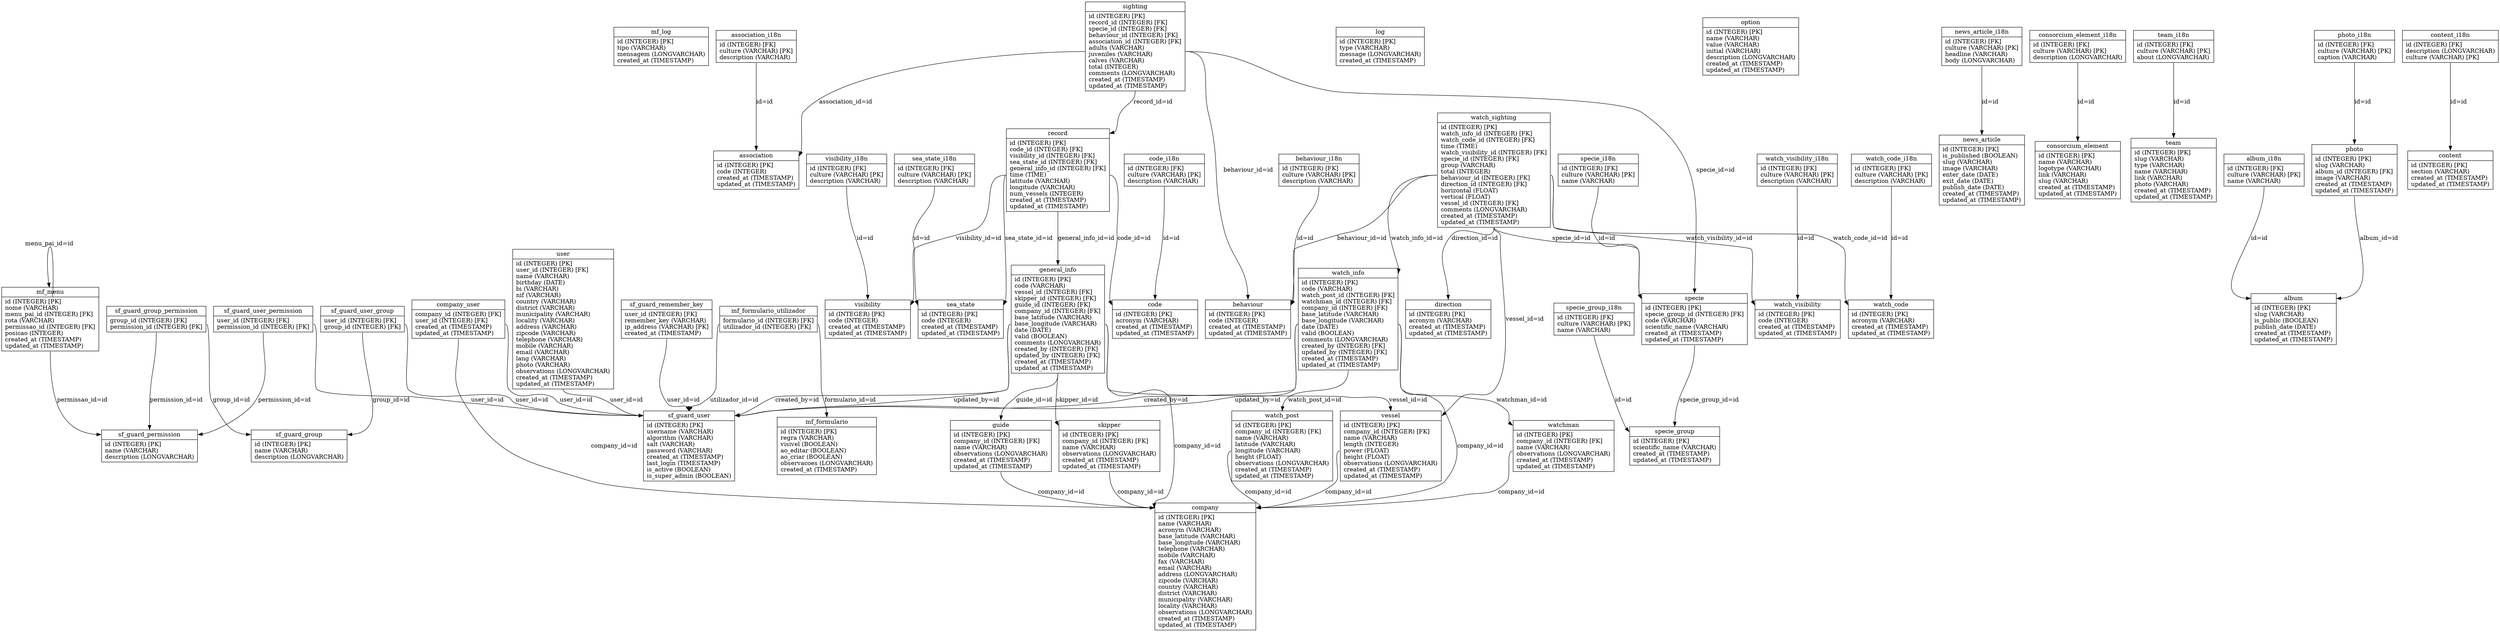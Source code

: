 digraph G {
nodemf_log [label="{<table>mf_log|<cols>id (INTEGER) [PK]\ltipo (VARCHAR)\lmensagem (LONGVARCHAR)\lcreated_at (TIMESTAMP)\l}", shape=record];
nodemf_menu [label="{<table>mf_menu|<cols>id (INTEGER) [PK]\lnome (VARCHAR)\lmenu_pai_id (INTEGER) [FK]\lrota (VARCHAR)\lpermissao_id (INTEGER) [FK]\lposicao (INTEGER)\lcreated_at (TIMESTAMP)\lupdated_at (TIMESTAMP)\l}", shape=record];
nodelog [label="{<table>log|<cols>id (INTEGER) [PK]\ltype (VARCHAR)\lmessage (LONGVARCHAR)\lcreated_at (TIMESTAMP)\l}", shape=record];
nodeoption [label="{<table>option|<cols>id (INTEGER) [PK]\lname (VARCHAR)\lvalue (VARCHAR)\linitial (VARCHAR)\ldescription (LONGVARCHAR)\lcreated_at (TIMESTAMP)\lupdated_at (TIMESTAMP)\l}", shape=record];
nodecompany [label="{<table>company|<cols>id (INTEGER) [PK]\lname (VARCHAR)\lacronym (VARCHAR)\lbase_latitude (VARCHAR)\lbase_longitude (VARCHAR)\ltelephone (VARCHAR)\lmobile (VARCHAR)\lfax (VARCHAR)\lemail (VARCHAR)\laddress (LONGVARCHAR)\lzipcode (VARCHAR)\lcountry (VARCHAR)\ldistrict (VARCHAR)\lmunicipality (VARCHAR)\llocality (VARCHAR)\lobservations (LONGVARCHAR)\lcreated_at (TIMESTAMP)\lupdated_at (TIMESTAMP)\l}", shape=record];
nodecompany_user [label="{<table>company_user|<cols>company_id (INTEGER) [FK]\luser_id (INTEGER) [FK]\lcreated_at (TIMESTAMP)\lupdated_at (TIMESTAMP)\l}", shape=record];
nodevessel [label="{<table>vessel|<cols>id (INTEGER) [PK]\lcompany_id (INTEGER) [FK]\lname (VARCHAR)\llength (INTEGER)\lpower (FLOAT)\lheight (FLOAT)\lobservations (LONGVARCHAR)\lcreated_at (TIMESTAMP)\lupdated_at (TIMESTAMP)\l}", shape=record];
nodeguide [label="{<table>guide|<cols>id (INTEGER) [PK]\lcompany_id (INTEGER) [FK]\lname (VARCHAR)\lobservations (LONGVARCHAR)\lcreated_at (TIMESTAMP)\lupdated_at (TIMESTAMP)\l}", shape=record];
nodeskipper [label="{<table>skipper|<cols>id (INTEGER) [PK]\lcompany_id (INTEGER) [FK]\lname (VARCHAR)\lobservations (LONGVARCHAR)\lcreated_at (TIMESTAMP)\lupdated_at (TIMESTAMP)\l}", shape=record];
nodegeneral_info [label="{<table>general_info|<cols>id (INTEGER) [PK]\lcode (VARCHAR)\lvessel_id (INTEGER) [FK]\lskipper_id (INTEGER) [FK]\lguide_id (INTEGER) [FK]\lcompany_id (INTEGER) [FK]\lbase_latitude (VARCHAR)\lbase_longitude (VARCHAR)\ldate (DATE)\lvalid (BOOLEAN)\lcomments (LONGVARCHAR)\lcreated_by (INTEGER) [FK]\lupdated_by (INTEGER) [FK]\lcreated_at (TIMESTAMP)\lupdated_at (TIMESTAMP)\l}", shape=record];
nodevisibility [label="{<table>visibility|<cols>id (INTEGER) [PK]\lcode (INTEGER)\lcreated_at (TIMESTAMP)\lupdated_at (TIMESTAMP)\l}", shape=record];
nodevisibility_i18n [label="{<table>visibility_i18n|<cols>id (INTEGER) [FK]\lculture (VARCHAR) [PK]\ldescription (VARCHAR)\l}", shape=record];
nodesea_state [label="{<table>sea_state|<cols>id (INTEGER) [PK]\lcode (INTEGER)\lcreated_at (TIMESTAMP)\lupdated_at (TIMESTAMP)\l}", shape=record];
nodesea_state_i18n [label="{<table>sea_state_i18n|<cols>id (INTEGER) [FK]\lculture (VARCHAR) [PK]\ldescription (VARCHAR)\l}", shape=record];
nodecode [label="{<table>code|<cols>id (INTEGER) [PK]\lacronym (VARCHAR)\lcreated_at (TIMESTAMP)\lupdated_at (TIMESTAMP)\l}", shape=record];
nodecode_i18n [label="{<table>code_i18n|<cols>id (INTEGER) [FK]\lculture (VARCHAR) [PK]\ldescription (VARCHAR)\l}", shape=record];
noderecord [label="{<table>record|<cols>id (INTEGER) [PK]\lcode_id (INTEGER) [FK]\lvisibility_id (INTEGER) [FK]\lsea_state_id (INTEGER) [FK]\lgeneral_info_id (INTEGER) [FK]\ltime (TIME)\llatitude (VARCHAR)\llongitude (VARCHAR)\lnum_vessels (INTEGER)\lcreated_at (TIMESTAMP)\lupdated_at (TIMESTAMP)\l}", shape=record];
nodeassociation [label="{<table>association|<cols>id (INTEGER) [PK]\lcode (INTEGER)\lcreated_at (TIMESTAMP)\lupdated_at (TIMESTAMP)\l}", shape=record];
nodeassociation_i18n [label="{<table>association_i18n|<cols>id (INTEGER) [FK]\lculture (VARCHAR) [PK]\ldescription (VARCHAR)\l}", shape=record];
nodebehaviour [label="{<table>behaviour|<cols>id (INTEGER) [PK]\lcode (INTEGER)\lcreated_at (TIMESTAMP)\lupdated_at (TIMESTAMP)\l}", shape=record];
nodebehaviour_i18n [label="{<table>behaviour_i18n|<cols>id (INTEGER) [FK]\lculture (VARCHAR) [PK]\ldescription (VARCHAR)\l}", shape=record];
nodespecie_group [label="{<table>specie_group|<cols>id (INTEGER) [PK]\lscientific_name (VARCHAR)\lcreated_at (TIMESTAMP)\lupdated_at (TIMESTAMP)\l}", shape=record];
nodespecie_group_i18n [label="{<table>specie_group_i18n|<cols>id (INTEGER) [FK]\lculture (VARCHAR) [PK]\lname (VARCHAR)\l}", shape=record];
nodespecie [label="{<table>specie|<cols>id (INTEGER) [PK]\lspecie_group_id (INTEGER) [FK]\lcode (VARCHAR)\lscientific_name (VARCHAR)\lcreated_at (TIMESTAMP)\lupdated_at (TIMESTAMP)\l}", shape=record];
nodespecie_i18n [label="{<table>specie_i18n|<cols>id (INTEGER) [FK]\lculture (VARCHAR) [PK]\lname (VARCHAR)\l}", shape=record];
nodesighting [label="{<table>sighting|<cols>id (INTEGER) [PK]\lrecord_id (INTEGER) [FK]\lspecie_id (INTEGER) [FK]\lbehaviour_id (INTEGER) [FK]\lassociation_id (INTEGER) [FK]\ladults (VARCHAR)\ljuveniles (VARCHAR)\lcalves (VARCHAR)\ltotal (INTEGER)\lcomments (LONGVARCHAR)\lcreated_at (TIMESTAMP)\lupdated_at (TIMESTAMP)\l}", shape=record];
nodeuser [label="{<table>user|<cols>id (INTEGER) [PK]\luser_id (INTEGER) [FK]\lname (VARCHAR)\lbirthday (DATE)\lbi (VARCHAR)\lnif (VARCHAR)\lcountry (VARCHAR)\ldistrict (VARCHAR)\lmunicipality (VARCHAR)\llocality (VARCHAR)\laddress (VARCHAR)\lzipcode (VARCHAR)\ltelephone (VARCHAR)\lmobile (VARCHAR)\lemail (VARCHAR)\llang (VARCHAR)\lphoto (VARCHAR)\lobservations (LONGVARCHAR)\lcreated_at (TIMESTAMP)\lupdated_at (TIMESTAMP)\l}", shape=record];
nodewatch_info [label="{<table>watch_info|<cols>id (INTEGER) [PK]\lcode (VARCHAR)\lwatch_post_id (INTEGER) [FK]\lwatchman_id (INTEGER) [FK]\lcompany_id (INTEGER) [FK]\lbase_latitude (VARCHAR)\lbase_longitude (VARCHAR)\ldate (DATE)\lvalid (BOOLEAN)\lcomments (LONGVARCHAR)\lcreated_by (INTEGER) [FK]\lupdated_by (INTEGER) [FK]\lcreated_at (TIMESTAMP)\lupdated_at (TIMESTAMP)\l}", shape=record];
nodewatch_sighting [label="{<table>watch_sighting|<cols>id (INTEGER) [PK]\lwatch_info_id (INTEGER) [FK]\lwatch_code_id (INTEGER) [FK]\ltime (TIME)\lwatch_visibility_id (INTEGER) [FK]\lspecie_id (INTEGER) [FK]\lgroup (VARCHAR)\ltotal (INTEGER)\lbehaviour_id (INTEGER) [FK]\ldirection_id (INTEGER) [FK]\lhorizontal (FLOAT)\lvertical (FLOAT)\lvessel_id (INTEGER) [FK]\lcomments (LONGVARCHAR)\lcreated_at (TIMESTAMP)\lupdated_at (TIMESTAMP)\l}", shape=record];
nodewatchman [label="{<table>watchman|<cols>id (INTEGER) [PK]\lcompany_id (INTEGER) [FK]\lname (VARCHAR)\lobservations (LONGVARCHAR)\lcreated_at (TIMESTAMP)\lupdated_at (TIMESTAMP)\l}", shape=record];
nodewatch_code [label="{<table>watch_code|<cols>id (INTEGER) [PK]\lacronym (VARCHAR)\lcreated_at (TIMESTAMP)\lupdated_at (TIMESTAMP)\l}", shape=record];
nodewatch_code_i18n [label="{<table>watch_code_i18n|<cols>id (INTEGER) [FK]\lculture (VARCHAR) [PK]\ldescription (VARCHAR)\l}", shape=record];
nodewatch_visibility [label="{<table>watch_visibility|<cols>id (INTEGER) [PK]\lcode (INTEGER)\lcreated_at (TIMESTAMP)\lupdated_at (TIMESTAMP)\l}", shape=record];
nodewatch_visibility_i18n [label="{<table>watch_visibility_i18n|<cols>id (INTEGER) [FK]\lculture (VARCHAR) [PK]\ldescription (VARCHAR)\l}", shape=record];
nodedirection [label="{<table>direction|<cols>id (INTEGER) [PK]\lacronym (VARCHAR)\lcreated_at (TIMESTAMP)\lupdated_at (TIMESTAMP)\l}", shape=record];
nodewatch_post [label="{<table>watch_post|<cols>id (INTEGER) [PK]\lcompany_id (INTEGER) [FK]\lname (VARCHAR)\llatitude (VARCHAR)\llongitude (VARCHAR)\lheight (FLOAT)\lobservations (LONGVARCHAR)\lcreated_at (TIMESTAMP)\lupdated_at (TIMESTAMP)\l}", shape=record];
nodesf_guard_group [label="{<table>sf_guard_group|<cols>id (INTEGER) [PK]\lname (VARCHAR)\ldescription (LONGVARCHAR)\l}", shape=record];
nodesf_guard_permission [label="{<table>sf_guard_permission|<cols>id (INTEGER) [PK]\lname (VARCHAR)\ldescription (LONGVARCHAR)\l}", shape=record];
nodesf_guard_group_permission [label="{<table>sf_guard_group_permission|<cols>group_id (INTEGER) [FK]\lpermission_id (INTEGER) [FK]\l}", shape=record];
nodesf_guard_user [label="{<table>sf_guard_user|<cols>id (INTEGER) [PK]\lusername (VARCHAR)\lalgorithm (VARCHAR)\lsalt (VARCHAR)\lpassword (VARCHAR)\lcreated_at (TIMESTAMP)\llast_login (TIMESTAMP)\lis_active (BOOLEAN)\lis_super_admin (BOOLEAN)\l}", shape=record];
nodesf_guard_user_permission [label="{<table>sf_guard_user_permission|<cols>user_id (INTEGER) [FK]\lpermission_id (INTEGER) [FK]\l}", shape=record];
nodesf_guard_user_group [label="{<table>sf_guard_user_group|<cols>user_id (INTEGER) [FK]\lgroup_id (INTEGER) [FK]\l}", shape=record];
nodesf_guard_remember_key [label="{<table>sf_guard_remember_key|<cols>user_id (INTEGER) [FK]\lremember_key (VARCHAR)\lip_address (VARCHAR) [PK]\lcreated_at (TIMESTAMP)\l}", shape=record];
nodemf_formulario [label="{<table>mf_formulario|<cols>id (INTEGER) [PK]\lregra (VARCHAR)\lvisivel (BOOLEAN)\lao_editar (BOOLEAN)\lao_criar (BOOLEAN)\lobservacoes (LONGVARCHAR)\lcreated_at (TIMESTAMP)\l}", shape=record];
nodemf_formulario_utilizador [label="{<table>mf_formulario_utilizador|<cols>formulario_id (INTEGER) [FK]\lutilizador_id (INTEGER) [FK]\l}", shape=record];
nodenews_article [label="{<table>news_article|<cols>id (INTEGER) [PK]\lis_published (BOOLEAN)\lslug (VARCHAR)\limage (VARCHAR)\lenter_date (DATE)\lexit_date (DATE)\lpublish_date (DATE)\lcreated_at (TIMESTAMP)\lupdated_at (TIMESTAMP)\l}", shape=record];
nodenews_article_i18n [label="{<table>news_article_i18n|<cols>id (INTEGER) [FK]\lculture (VARCHAR) [PK]\lheadline (VARCHAR)\lbody (LONGVARCHAR)\l}", shape=record];
nodeconsorcium_element [label="{<table>consorcium_element|<cols>id (INTEGER) [PK]\lname (VARCHAR)\llogotype (VARCHAR)\llink (VARCHAR)\lslug (VARCHAR)\lcreated_at (TIMESTAMP)\lupdated_at (TIMESTAMP)\l}", shape=record];
nodeconsorcium_element_i18n [label="{<table>consorcium_element_i18n|<cols>id (INTEGER) [FK]\lculture (VARCHAR) [PK]\ldescription (LONGVARCHAR)\l}", shape=record];
nodeteam [label="{<table>team|<cols>id (INTEGER) [PK]\lslug (VARCHAR)\ltype (VARCHAR)\lname (VARCHAR)\llink (VARCHAR)\lphoto (VARCHAR)\lcreated_at (TIMESTAMP)\lupdated_at (TIMESTAMP)\l}", shape=record];
nodeteam_i18n [label="{<table>team_i18n|<cols>id (INTEGER) [FK]\lculture (VARCHAR) [PK]\labout (LONGVARCHAR)\l}", shape=record];
nodealbum [label="{<table>album|<cols>id (INTEGER) [PK]\lslug (VARCHAR)\lis_public (BOOLEAN)\lpublish_date (DATE)\lcreated_at (TIMESTAMP)\lupdated_at (TIMESTAMP)\l}", shape=record];
nodealbum_i18n [label="{<table>album_i18n|<cols>id (INTEGER) [FK]\lculture (VARCHAR) [PK]\lname (VARCHAR)\l}", shape=record];
nodephoto [label="{<table>photo|<cols>id (INTEGER) [PK]\lslug (VARCHAR)\lalbum_id (INTEGER) [FK]\limage (VARCHAR)\lcreated_at (TIMESTAMP)\lupdated_at (TIMESTAMP)\l}", shape=record];
nodephoto_i18n [label="{<table>photo_i18n|<cols>id (INTEGER) [FK]\lculture (VARCHAR) [PK]\lcaption (VARCHAR)\l}", shape=record];
nodecontent [label="{<table>content|<cols>id (INTEGER) [PK]\lsection (VARCHAR)\lcreated_at (TIMESTAMP)\lupdated_at (TIMESTAMP)\l}", shape=record];
nodecontent_i18n [label="{<table>content_i18n|<cols>id (INTEGER) [FK]\ldescription (LONGVARCHAR)\lculture (VARCHAR) [PK]\l}", shape=record];

nodemf_menu:cols -> nodemf_menu:table [label="menu_pai_id=id "];
nodemf_menu:cols -> nodesf_guard_permission:table [label="permissao_id=id "];
nodecompany_user:cols -> nodecompany:table [label="company_id=id "];
nodecompany_user:cols -> nodesf_guard_user:table [label="user_id=id "];
nodevessel:cols -> nodecompany:table [label="company_id=id "];
nodeguide:cols -> nodecompany:table [label="company_id=id "];
nodeskipper:cols -> nodecompany:table [label="company_id=id "];
nodegeneral_info:cols -> nodevessel:table [label="vessel_id=id "];
nodegeneral_info:cols -> nodeskipper:table [label="skipper_id=id "];
nodegeneral_info:cols -> nodeguide:table [label="guide_id=id "];
nodegeneral_info:cols -> nodecompany:table [label="company_id=id "];
nodegeneral_info:cols -> nodesf_guard_user:table [label="created_by=id "];
nodegeneral_info:cols -> nodesf_guard_user:table [label="updated_by=id "];
nodevisibility_i18n:cols -> nodevisibility:table [label="id=id "];
nodesea_state_i18n:cols -> nodesea_state:table [label="id=id "];
nodecode_i18n:cols -> nodecode:table [label="id=id "];
noderecord:cols -> nodecode:table [label="code_id=id "];
noderecord:cols -> nodevisibility:table [label="visibility_id=id "];
noderecord:cols -> nodesea_state:table [label="sea_state_id=id "];
noderecord:cols -> nodegeneral_info:table [label="general_info_id=id "];
nodeassociation_i18n:cols -> nodeassociation:table [label="id=id "];
nodebehaviour_i18n:cols -> nodebehaviour:table [label="id=id "];
nodespecie_group_i18n:cols -> nodespecie_group:table [label="id=id "];
nodespecie:cols -> nodespecie_group:table [label="specie_group_id=id "];
nodespecie_i18n:cols -> nodespecie:table [label="id=id "];
nodesighting:cols -> noderecord:table [label="record_id=id "];
nodesighting:cols -> nodespecie:table [label="specie_id=id "];
nodesighting:cols -> nodebehaviour:table [label="behaviour_id=id "];
nodesighting:cols -> nodeassociation:table [label="association_id=id "];
nodeuser:cols -> nodesf_guard_user:table [label="user_id=id "];
nodewatch_info:cols -> nodewatch_post:table [label="watch_post_id=id "];
nodewatch_info:cols -> nodewatchman:table [label="watchman_id=id "];
nodewatch_info:cols -> nodecompany:table [label="company_id=id "];
nodewatch_info:cols -> nodesf_guard_user:table [label="created_by=id "];
nodewatch_info:cols -> nodesf_guard_user:table [label="updated_by=id "];
nodewatch_sighting:cols -> nodewatch_info:table [label="watch_info_id=id "];
nodewatch_sighting:cols -> nodewatch_code:table [label="watch_code_id=id "];
nodewatch_sighting:cols -> nodewatch_visibility:table [label="watch_visibility_id=id "];
nodewatch_sighting:cols -> nodespecie:table [label="specie_id=id "];
nodewatch_sighting:cols -> nodebehaviour:table [label="behaviour_id=id "];
nodewatch_sighting:cols -> nodedirection:table [label="direction_id=id "];
nodewatch_sighting:cols -> nodevessel:table [label="vessel_id=id "];
nodewatchman:cols -> nodecompany:table [label="company_id=id "];
nodewatch_code_i18n:cols -> nodewatch_code:table [label="id=id "];
nodewatch_visibility_i18n:cols -> nodewatch_visibility:table [label="id=id "];
nodewatch_post:cols -> nodecompany:table [label="company_id=id "];
nodesf_guard_group_permission:cols -> nodesf_guard_group:table [label="group_id=id "];
nodesf_guard_group_permission:cols -> nodesf_guard_permission:table [label="permission_id=id "];
nodesf_guard_user_permission:cols -> nodesf_guard_user:table [label="user_id=id "];
nodesf_guard_user_permission:cols -> nodesf_guard_permission:table [label="permission_id=id "];
nodesf_guard_user_group:cols -> nodesf_guard_user:table [label="user_id=id "];
nodesf_guard_user_group:cols -> nodesf_guard_group:table [label="group_id=id "];
nodesf_guard_remember_key:cols -> nodesf_guard_user:table [label="user_id=id "];
nodemf_formulario_utilizador:cols -> nodemf_formulario:table [label="formulario_id=id "];
nodemf_formulario_utilizador:cols -> nodesf_guard_user:table [label="utilizador_id=id "];
nodenews_article_i18n:cols -> nodenews_article:table [label="id=id "];
nodeconsorcium_element_i18n:cols -> nodeconsorcium_element:table [label="id=id "];
nodeteam_i18n:cols -> nodeteam:table [label="id=id "];
nodealbum_i18n:cols -> nodealbum:table [label="id=id "];
nodephoto:cols -> nodealbum:table [label="album_id=id "];
nodephoto_i18n:cols -> nodephoto:table [label="id=id "];
nodecontent_i18n:cols -> nodecontent:table [label="id=id "];
}
